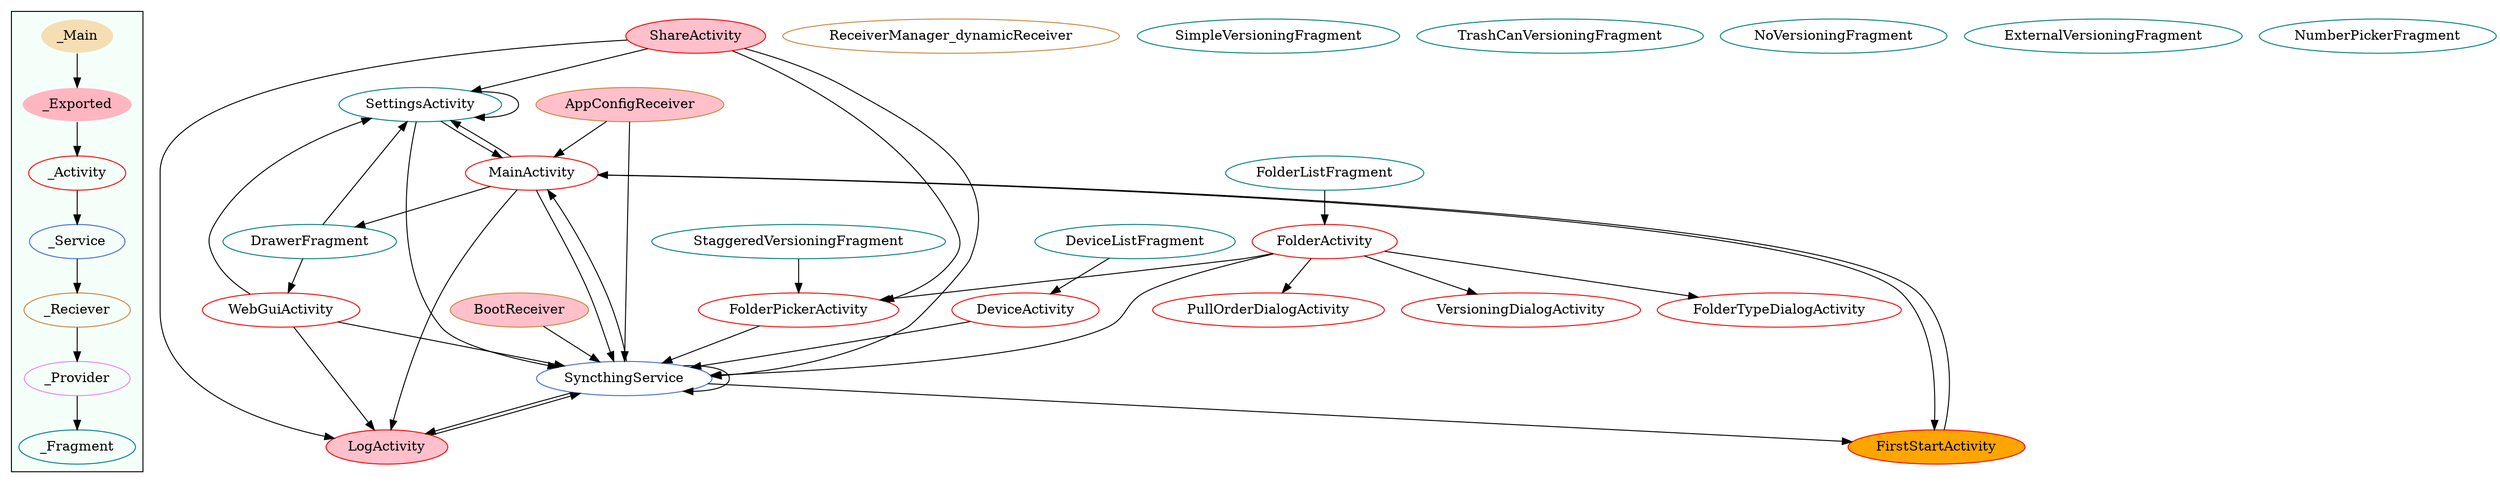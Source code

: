 digraph G {
subgraph cluster_legend{ 
bgcolor=mintcream;
_Activity[color = red];
_Service[color = royalblue];
_Provider[color = violet];
_Reciever[color = peru];
_Fragment[color = teal];
_Main[style=filled, fillcolor=wheat, color = mintcream];
_Exported[style=filled, fillcolor=lightpink, color = mintcream];
_Main -> _Exported -> _Activity -> _Service -> _Reciever -> _Provider -> _Fragment; 
}
ShareActivity[style=filled, fillcolor=pink, color = red];
SettingsActivity[color = red];
PullOrderDialogActivity[color = red];
MainActivity[color = red];
FolderPickerActivity[color = red];
VersioningDialogActivity[color = red];
WebGuiActivity[color = red];
DeviceActivity[color = red];
FolderTypeDialogActivity[color = red];
FolderActivity[color = red];
FirstStartActivity[style=filled, fillcolor=orange, color = red];
LogActivity[style=filled, fillcolor=pink, color = red];
SyncthingService[color = royalblue];
AppConfigReceiver[style=filled, fillcolor=pink, color = peru];
BootReceiver[style=filled, fillcolor=pink, color = peru];
ReceiverManager_dynamicReceiver[color = peru];
SimpleVersioningFragment[color = teal];
StaggeredVersioningFragment[color = teal];
TrashCanVersioningFragment[color = teal];
NoVersioningFragment[color = teal];
DeviceListFragment[color = teal];
ExternalVersioningFragment[color = teal];
FolderListFragment[color = teal];
NumberPickerFragment[color = teal];
SettingsActivity[color = teal];
DrawerFragment[color = teal];
StaggeredVersioningFragment->FolderPickerActivity;
FolderPickerActivity->SyncthingService;
FolderListFragment->FolderActivity;
LogActivity->SyncthingService;
BootReceiver->SyncthingService;
ShareActivity->FolderPickerActivity;
ShareActivity->SyncthingService;
ShareActivity->LogActivity;
ShareActivity->SettingsActivity;
SettingsActivity->SyncthingService;
SettingsActivity->MainActivity;
SettingsActivity->SettingsActivity;
MainActivity->SyncthingService;
MainActivity->LogActivity;
MainActivity->DrawerFragment;
MainActivity->SettingsActivity;
MainActivity->FirstStartActivity;
SyncthingService->SyncthingService;
SyncthingService->FirstStartActivity;
SyncthingService->LogActivity;
SyncthingService->MainActivity;
DeviceActivity->SyncthingService;
DeviceListFragment->DeviceActivity;
WebGuiActivity->SyncthingService;
WebGuiActivity->LogActivity;
WebGuiActivity->SettingsActivity;
FolderActivity->FolderPickerActivity;
FolderActivity->VersioningDialogActivity;
FolderActivity->FolderTypeDialogActivity;
FolderActivity->PullOrderDialogActivity;
FolderActivity->SyncthingService;
FirstStartActivity->MainActivity;
AppConfigReceiver->SyncthingService;
AppConfigReceiver->MainActivity;
DrawerFragment->WebGuiActivity;
DrawerFragment->SettingsActivity;
}
